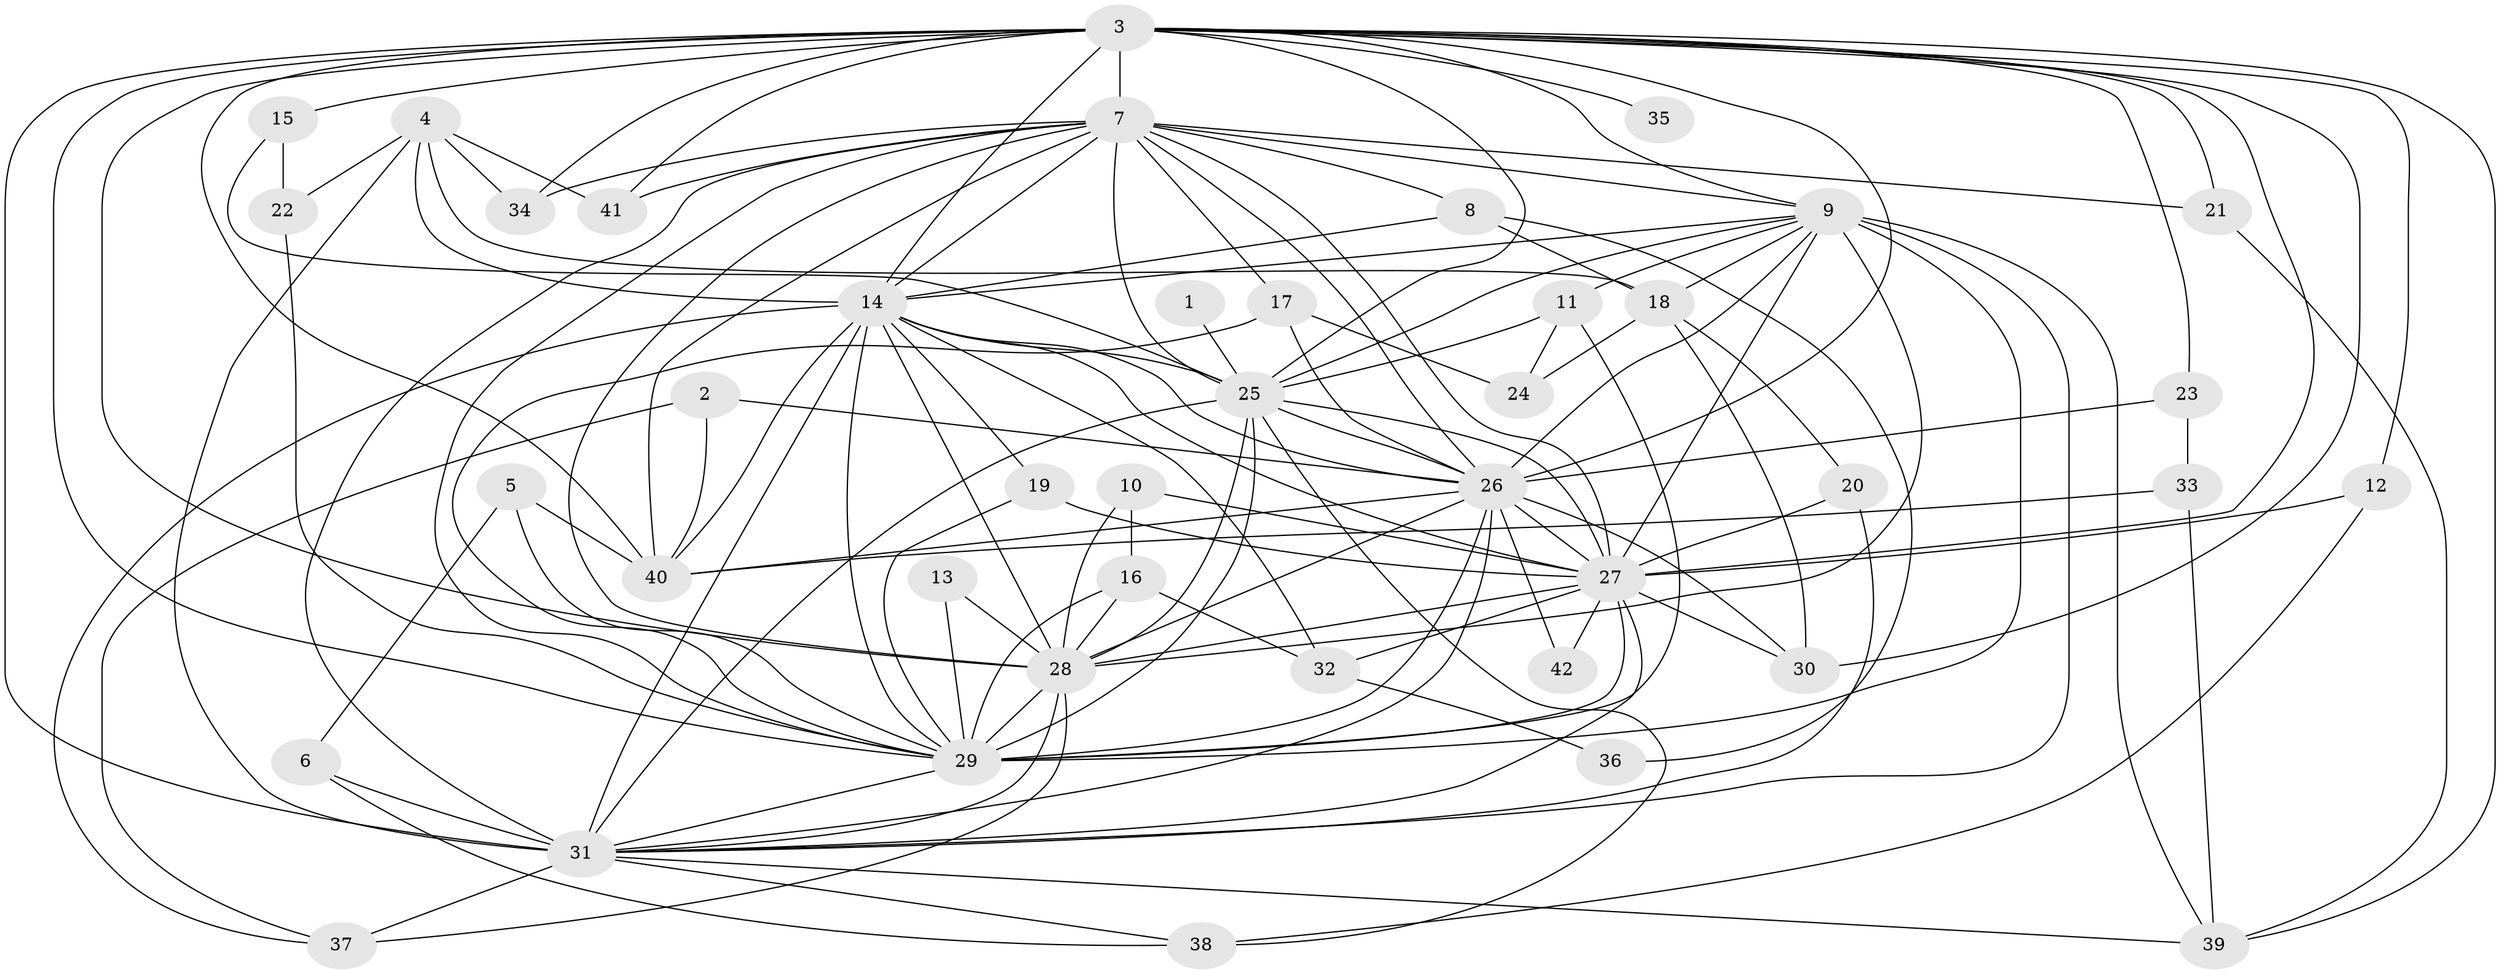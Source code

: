 // original degree distribution, {18: 0.03571428571428571, 21: 0.011904761904761904, 16: 0.03571428571428571, 20: 0.023809523809523808, 23: 0.011904761904761904, 4: 0.10714285714285714, 2: 0.5119047619047619, 7: 0.011904761904761904, 3: 0.21428571428571427, 5: 0.011904761904761904, 6: 0.023809523809523808}
// Generated by graph-tools (version 1.1) at 2025/36/03/04/25 23:36:29]
// undirected, 42 vertices, 129 edges
graph export_dot {
  node [color=gray90,style=filled];
  1;
  2;
  3;
  4;
  5;
  6;
  7;
  8;
  9;
  10;
  11;
  12;
  13;
  14;
  15;
  16;
  17;
  18;
  19;
  20;
  21;
  22;
  23;
  24;
  25;
  26;
  27;
  28;
  29;
  30;
  31;
  32;
  33;
  34;
  35;
  36;
  37;
  38;
  39;
  40;
  41;
  42;
  1 -- 25 [weight=1.0];
  2 -- 26 [weight=1.0];
  2 -- 37 [weight=1.0];
  2 -- 40 [weight=1.0];
  3 -- 7 [weight=1.0];
  3 -- 9 [weight=1.0];
  3 -- 12 [weight=1.0];
  3 -- 14 [weight=1.0];
  3 -- 15 [weight=1.0];
  3 -- 21 [weight=1.0];
  3 -- 23 [weight=1.0];
  3 -- 25 [weight=1.0];
  3 -- 26 [weight=1.0];
  3 -- 27 [weight=1.0];
  3 -- 28 [weight=2.0];
  3 -- 29 [weight=1.0];
  3 -- 30 [weight=1.0];
  3 -- 31 [weight=2.0];
  3 -- 34 [weight=1.0];
  3 -- 35 [weight=1.0];
  3 -- 39 [weight=1.0];
  3 -- 40 [weight=1.0];
  3 -- 41 [weight=1.0];
  4 -- 14 [weight=1.0];
  4 -- 18 [weight=1.0];
  4 -- 22 [weight=1.0];
  4 -- 31 [weight=1.0];
  4 -- 34 [weight=1.0];
  4 -- 41 [weight=1.0];
  5 -- 6 [weight=1.0];
  5 -- 29 [weight=1.0];
  5 -- 40 [weight=1.0];
  6 -- 31 [weight=1.0];
  6 -- 38 [weight=1.0];
  7 -- 8 [weight=1.0];
  7 -- 9 [weight=1.0];
  7 -- 14 [weight=1.0];
  7 -- 17 [weight=1.0];
  7 -- 21 [weight=1.0];
  7 -- 25 [weight=2.0];
  7 -- 26 [weight=2.0];
  7 -- 27 [weight=1.0];
  7 -- 28 [weight=1.0];
  7 -- 29 [weight=1.0];
  7 -- 31 [weight=1.0];
  7 -- 34 [weight=1.0];
  7 -- 40 [weight=2.0];
  7 -- 41 [weight=1.0];
  8 -- 14 [weight=1.0];
  8 -- 18 [weight=1.0];
  8 -- 36 [weight=1.0];
  9 -- 11 [weight=1.0];
  9 -- 14 [weight=1.0];
  9 -- 18 [weight=1.0];
  9 -- 25 [weight=1.0];
  9 -- 26 [weight=2.0];
  9 -- 27 [weight=1.0];
  9 -- 28 [weight=1.0];
  9 -- 29 [weight=3.0];
  9 -- 31 [weight=2.0];
  9 -- 39 [weight=1.0];
  10 -- 16 [weight=1.0];
  10 -- 27 [weight=1.0];
  10 -- 28 [weight=1.0];
  11 -- 24 [weight=1.0];
  11 -- 25 [weight=1.0];
  11 -- 29 [weight=1.0];
  12 -- 27 [weight=1.0];
  12 -- 38 [weight=1.0];
  13 -- 28 [weight=1.0];
  13 -- 29 [weight=1.0];
  14 -- 19 [weight=1.0];
  14 -- 25 [weight=1.0];
  14 -- 26 [weight=1.0];
  14 -- 27 [weight=1.0];
  14 -- 28 [weight=1.0];
  14 -- 29 [weight=2.0];
  14 -- 31 [weight=3.0];
  14 -- 32 [weight=1.0];
  14 -- 37 [weight=1.0];
  14 -- 40 [weight=1.0];
  15 -- 22 [weight=1.0];
  15 -- 25 [weight=1.0];
  16 -- 28 [weight=1.0];
  16 -- 29 [weight=1.0];
  16 -- 32 [weight=1.0];
  17 -- 24 [weight=1.0];
  17 -- 26 [weight=1.0];
  17 -- 29 [weight=1.0];
  18 -- 20 [weight=1.0];
  18 -- 24 [weight=1.0];
  18 -- 30 [weight=1.0];
  19 -- 27 [weight=1.0];
  19 -- 29 [weight=1.0];
  20 -- 27 [weight=1.0];
  20 -- 31 [weight=1.0];
  21 -- 39 [weight=1.0];
  22 -- 29 [weight=1.0];
  23 -- 26 [weight=1.0];
  23 -- 33 [weight=1.0];
  25 -- 26 [weight=1.0];
  25 -- 27 [weight=1.0];
  25 -- 28 [weight=2.0];
  25 -- 29 [weight=1.0];
  25 -- 31 [weight=1.0];
  25 -- 38 [weight=1.0];
  26 -- 27 [weight=3.0];
  26 -- 28 [weight=1.0];
  26 -- 29 [weight=1.0];
  26 -- 30 [weight=1.0];
  26 -- 31 [weight=1.0];
  26 -- 40 [weight=1.0];
  26 -- 42 [weight=2.0];
  27 -- 28 [weight=1.0];
  27 -- 29 [weight=1.0];
  27 -- 30 [weight=1.0];
  27 -- 31 [weight=1.0];
  27 -- 32 [weight=1.0];
  27 -- 42 [weight=1.0];
  28 -- 29 [weight=2.0];
  28 -- 31 [weight=1.0];
  28 -- 37 [weight=1.0];
  29 -- 31 [weight=1.0];
  31 -- 37 [weight=1.0];
  31 -- 38 [weight=1.0];
  31 -- 39 [weight=1.0];
  32 -- 36 [weight=1.0];
  33 -- 39 [weight=1.0];
  33 -- 40 [weight=1.0];
}

